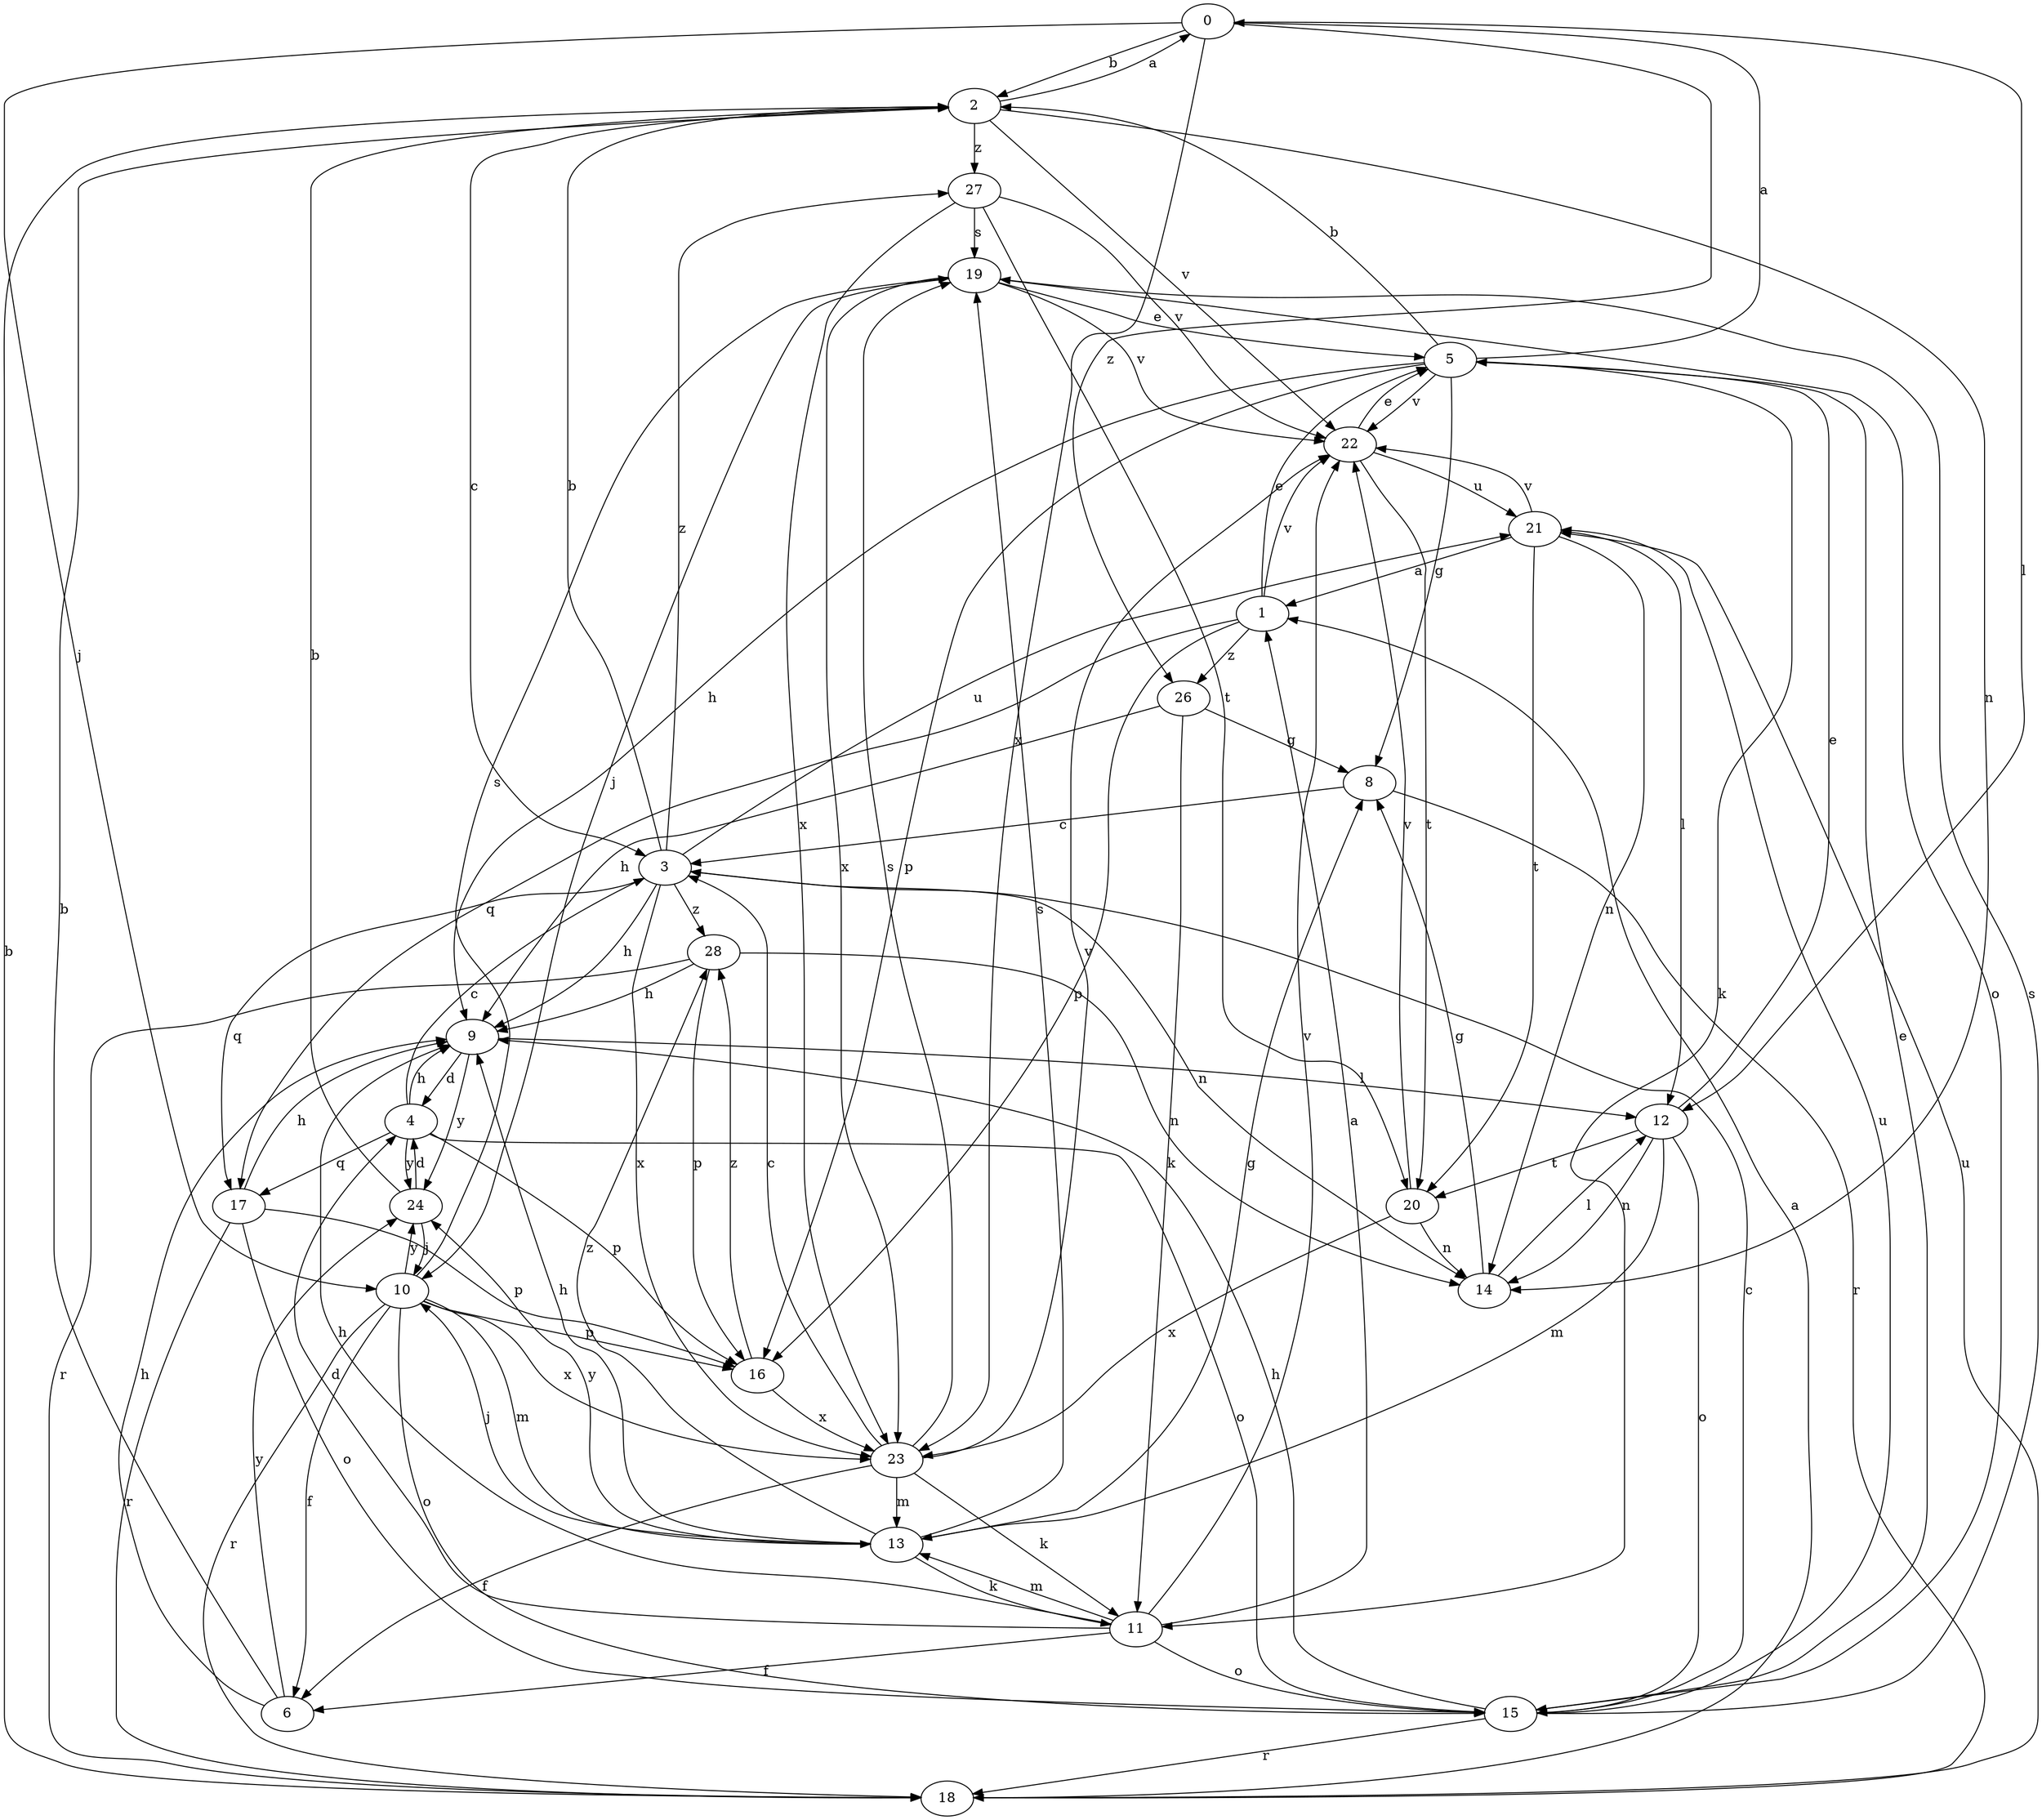 strict digraph  {
0;
1;
2;
3;
4;
5;
6;
8;
9;
10;
11;
12;
13;
14;
15;
16;
17;
18;
19;
20;
21;
22;
23;
24;
26;
27;
28;
0 -> 2  [label=b];
0 -> 10  [label=j];
0 -> 12  [label=l];
0 -> 23  [label=x];
0 -> 26  [label=z];
1 -> 5  [label=e];
1 -> 16  [label=p];
1 -> 17  [label=q];
1 -> 22  [label=v];
1 -> 26  [label=z];
2 -> 0  [label=a];
2 -> 3  [label=c];
2 -> 14  [label=n];
2 -> 22  [label=v];
2 -> 27  [label=z];
3 -> 2  [label=b];
3 -> 9  [label=h];
3 -> 14  [label=n];
3 -> 17  [label=q];
3 -> 21  [label=u];
3 -> 23  [label=x];
3 -> 27  [label=z];
3 -> 28  [label=z];
4 -> 3  [label=c];
4 -> 9  [label=h];
4 -> 15  [label=o];
4 -> 16  [label=p];
4 -> 17  [label=q];
4 -> 24  [label=y];
5 -> 0  [label=a];
5 -> 2  [label=b];
5 -> 8  [label=g];
5 -> 9  [label=h];
5 -> 11  [label=k];
5 -> 16  [label=p];
5 -> 22  [label=v];
6 -> 2  [label=b];
6 -> 9  [label=h];
6 -> 24  [label=y];
8 -> 3  [label=c];
8 -> 18  [label=r];
9 -> 4  [label=d];
9 -> 12  [label=l];
9 -> 24  [label=y];
10 -> 6  [label=f];
10 -> 13  [label=m];
10 -> 15  [label=o];
10 -> 16  [label=p];
10 -> 18  [label=r];
10 -> 19  [label=s];
10 -> 23  [label=x];
10 -> 24  [label=y];
11 -> 1  [label=a];
11 -> 4  [label=d];
11 -> 6  [label=f];
11 -> 9  [label=h];
11 -> 13  [label=m];
11 -> 15  [label=o];
11 -> 22  [label=v];
12 -> 5  [label=e];
12 -> 13  [label=m];
12 -> 14  [label=n];
12 -> 15  [label=o];
12 -> 20  [label=t];
13 -> 8  [label=g];
13 -> 9  [label=h];
13 -> 10  [label=j];
13 -> 11  [label=k];
13 -> 19  [label=s];
13 -> 24  [label=y];
13 -> 28  [label=z];
14 -> 8  [label=g];
14 -> 12  [label=l];
15 -> 3  [label=c];
15 -> 5  [label=e];
15 -> 9  [label=h];
15 -> 18  [label=r];
15 -> 19  [label=s];
15 -> 21  [label=u];
16 -> 23  [label=x];
16 -> 28  [label=z];
17 -> 9  [label=h];
17 -> 15  [label=o];
17 -> 16  [label=p];
17 -> 18  [label=r];
18 -> 1  [label=a];
18 -> 2  [label=b];
18 -> 21  [label=u];
19 -> 5  [label=e];
19 -> 10  [label=j];
19 -> 15  [label=o];
19 -> 22  [label=v];
19 -> 23  [label=x];
20 -> 14  [label=n];
20 -> 22  [label=v];
20 -> 23  [label=x];
21 -> 1  [label=a];
21 -> 12  [label=l];
21 -> 14  [label=n];
21 -> 20  [label=t];
21 -> 22  [label=v];
22 -> 5  [label=e];
22 -> 20  [label=t];
22 -> 21  [label=u];
23 -> 3  [label=c];
23 -> 6  [label=f];
23 -> 11  [label=k];
23 -> 13  [label=m];
23 -> 19  [label=s];
23 -> 22  [label=v];
24 -> 2  [label=b];
24 -> 4  [label=d];
24 -> 10  [label=j];
26 -> 8  [label=g];
26 -> 9  [label=h];
26 -> 11  [label=k];
27 -> 19  [label=s];
27 -> 20  [label=t];
27 -> 22  [label=v];
27 -> 23  [label=x];
28 -> 9  [label=h];
28 -> 14  [label=n];
28 -> 16  [label=p];
28 -> 18  [label=r];
}
